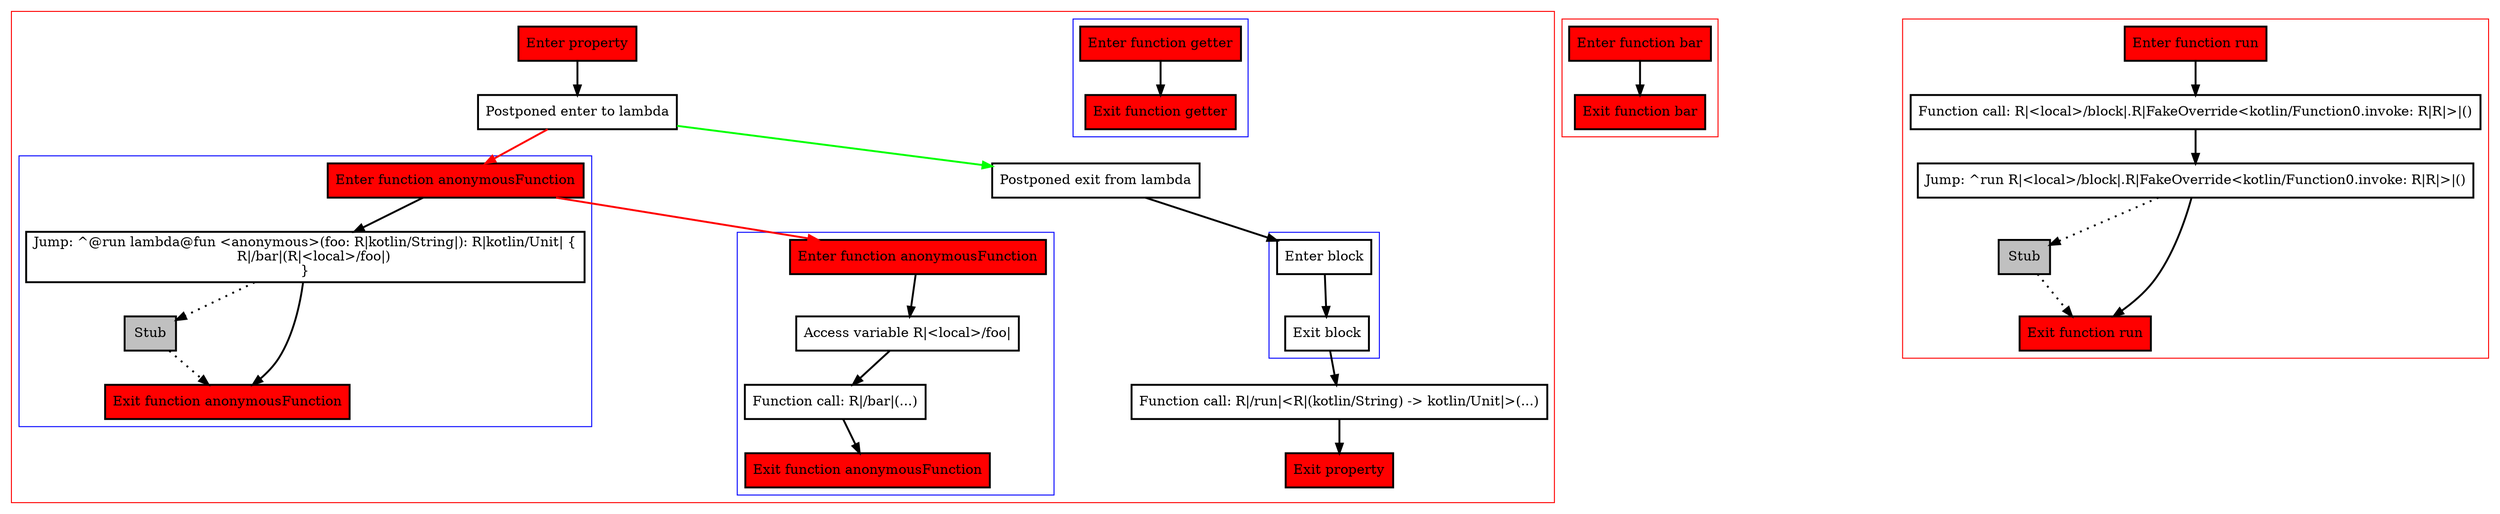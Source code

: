 digraph lambdaAsReturnOfLambda_kt {
    graph [nodesep=3]
    node [shape=box penwidth=2]
    edge [penwidth=2]

    subgraph cluster_0 {
        color=red
        10 [label="Enter property" style="filled" fillcolor=red];
        subgraph cluster_1 {
            color=blue
            8 [label="Enter function getter" style="filled" fillcolor=red];
            9 [label="Exit function getter" style="filled" fillcolor=red];
        }
        12 [label="Postponed enter to lambda"];
        subgraph cluster_2 {
            color=blue
            0 [label="Enter function anonymousFunction" style="filled" fillcolor=red];
            2 [label="Jump: ^@run lambda@fun <anonymous>(foo: R|kotlin/String|): R|kotlin/Unit| {
    R|/bar|(R|<local>/foo|)
}
"];
            3 [label="Stub" style="filled" fillcolor=gray];
            1 [label="Exit function anonymousFunction" style="filled" fillcolor=red];
        }
        subgraph cluster_3 {
            color=blue
            4 [label="Enter function anonymousFunction" style="filled" fillcolor=red];
            6 [label="Access variable R|<local>/foo|"];
            7 [label="Function call: R|/bar|(...)"];
            5 [label="Exit function anonymousFunction" style="filled" fillcolor=red];
        }
        13 [label="Postponed exit from lambda"];
        subgraph cluster_4 {
            color=blue
            14 [label="Enter block"];
            15 [label="Exit block"];
        }
        16 [label="Function call: R|/run|<R|(kotlin/String) -> kotlin/Unit|>(...)"];
        11 [label="Exit property" style="filled" fillcolor=red];
    }
    10 -> {12};
    12 -> {13} [color=green];
    12 -> {0} [color=red];
    13 -> {14};
    14 -> {15};
    15 -> {16};
    16 -> {11};
    0 -> {2};
    0 -> {4} [color=red];
    2 -> {1};
    2 -> {3} [style=dotted];
    3 -> {1} [style=dotted];
    4 -> {6};
    6 -> {7};
    7 -> {5};
    8 -> {9};

    subgraph cluster_5 {
        color=red
        17 [label="Enter function bar" style="filled" fillcolor=red];
        18 [label="Exit function bar" style="filled" fillcolor=red];
    }
    17 -> {18};

    subgraph cluster_6 {
        color=red
        19 [label="Enter function run" style="filled" fillcolor=red];
        21 [label="Function call: R|<local>/block|.R|FakeOverride<kotlin/Function0.invoke: R|R|>|()"];
        22 [label="Jump: ^run R|<local>/block|.R|FakeOverride<kotlin/Function0.invoke: R|R|>|()"];
        23 [label="Stub" style="filled" fillcolor=gray];
        20 [label="Exit function run" style="filled" fillcolor=red];
    }
    19 -> {21};
    21 -> {22};
    22 -> {20};
    22 -> {23} [style=dotted];
    23 -> {20} [style=dotted];

}
